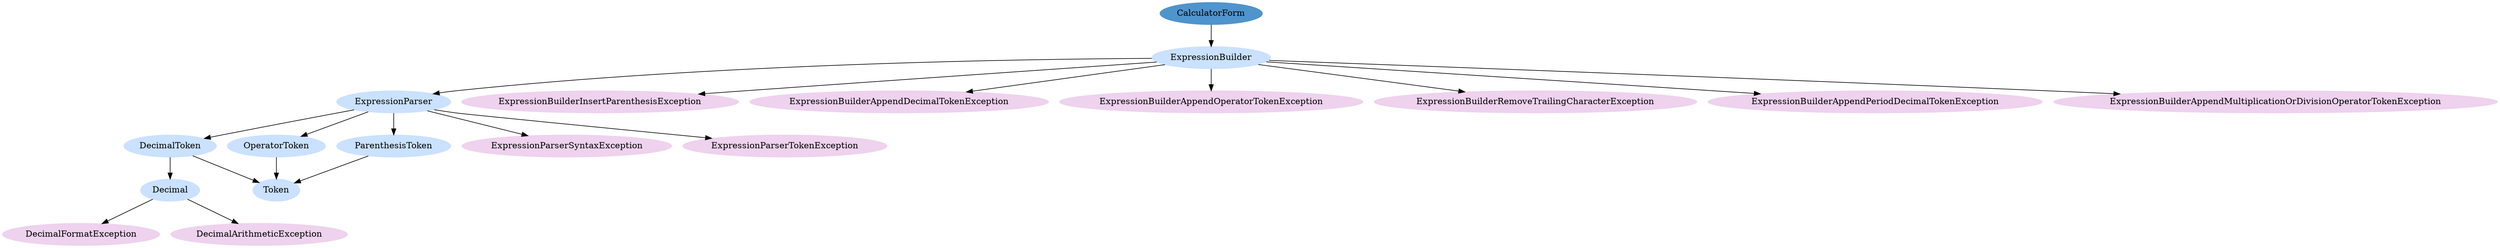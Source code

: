 digraph Calculator_Graph
{
	node [style=filled];

	/// Node relationships
	Decimal           -> DecimalFormatException
	Decimal           -> DecimalArithmeticException
	DecimalToken      -> Decimal
	DecimalToken      -> Token
	OperatorToken     -> Token
	ParenthesisToken  -> Token
	ExpressionParser  -> DecimalToken
	ExpressionParser  -> OperatorToken
	ExpressionParser  -> ParenthesisToken
	ExpressionParser  -> ExpressionParserSyntaxException
	ExpressionParser  -> ExpressionParserTokenException
	ExpressionBuilder -> ExpressionParser
	ExpressionBuilder -> ExpressionBuilderInsertParenthesisException
	ExpressionBuilder -> ExpressionBuilderAppendDecimalTokenException
	ExpressionBuilder -> ExpressionBuilderAppendOperatorTokenException
	ExpressionBuilder -> ExpressionBuilderRemoveTrailingCharacterException
	ExpressionBuilder -> ExpressionBuilderAppendPeriodDecimalTokenException
	ExpressionBuilder -> ExpressionBuilderAppendMultiplicationOrDivisionOperatorTokenException
	CalculatorForm    -> ExpressionBuilder

	/// Color relationship
	Decimal                                                               [color="lightsteelblue1"];
	Token                                                                 [color="lightsteelblue1"];
	DecimalToken                                                          [color="lightsteelblue1"];
	OperatorToken                                                         [color="lightsteelblue1"];
	ParenthesisToken                                                      [color="lightsteelblue1"];
	ExpressionParser                                                      [color="lightsteelblue1"];
	ExpressionBuilder                                                     [color="lightsteelblue1"];
	CalculatorForm                                                        [color="steelblue3"];
	DecimalFormatException                                                [color="thistle2"];
	DecimalArithmeticException                                            [color="thistle2"];
	ExpressionParserSyntaxException                                       [color="thistle2"];
	ExpressionParserTokenException                                        [color="thistle2"];
	ExpressionBuilderInsertParenthesisException                           [color="thistle2"];
	ExpressionBuilderAppendDecimalTokenException                          [color="thistle2"];
	ExpressionBuilderAppendOperatorTokenException                         [color="thistle2"];
	ExpressionBuilderRemoveTrailingCharacterException                     [color="thistle2"];
	ExpressionBuilderAppendPeriodDecimalTokenException                    [color="thistle2"];
	ExpressionBuilderAppendMultiplicationOrDivisionOperatorTokenException [color="thistle2"];

}
